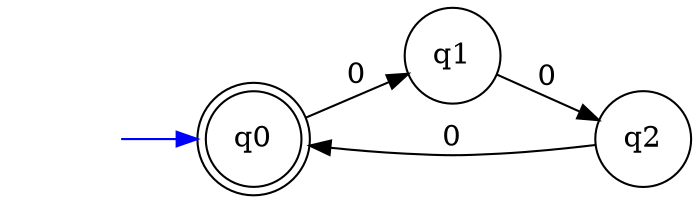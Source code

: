 digraph finite_automaton {
  graph[fontsize=8]
    rankdir=LR;
  size=8;

  node [shape=doublecircle, style="", color=black]; q0;
  node [shape=circle, style="", color=black]; q1 q2;
  node [shape=plaintext, label="", style=""]; iq0;
  iq0 -> q0 [color=blue];
  q0 -> q1 [label="0"];
  q1 -> q2 [label="0"];
  q2 -> q0 [label="0"];
}
